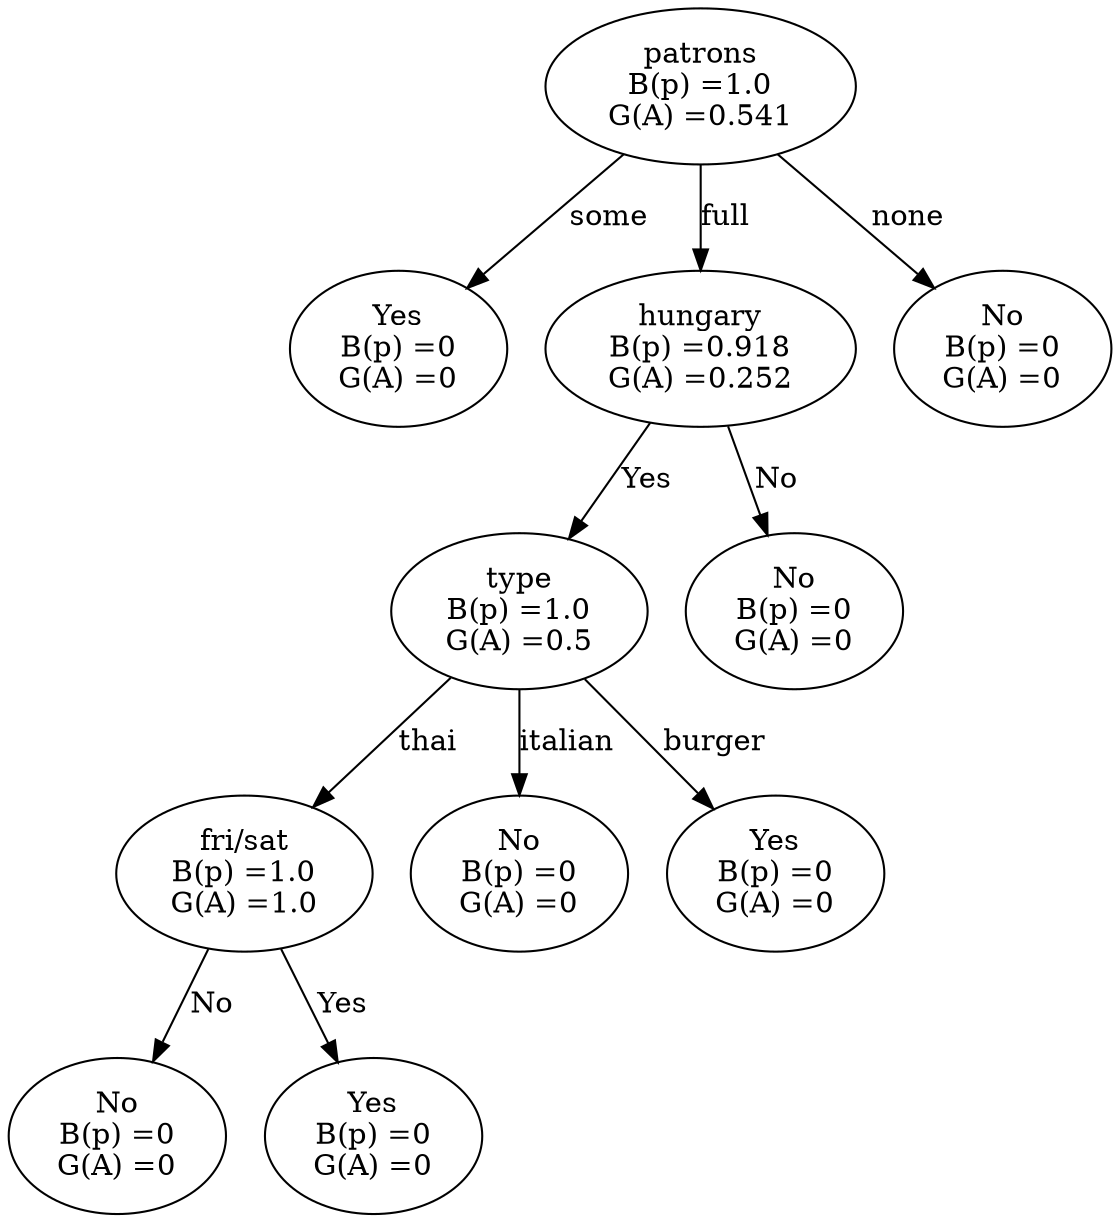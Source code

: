 // The Round Table
digraph "restaurant decision tree" {
	b [label="Yes
B(p) =0
G(A) =0"]
	a [label="patrons
B(p) =1.0
G(A) =0.541"]
	a -> b [label=some]
	c [label="hungary
B(p) =0.918
G(A) =0.252"]
	a [label="patrons
B(p) =1.0
G(A) =0.541"]
	a -> c [label=full]
	d [label="No
B(p) =0
G(A) =0"]
	a [label="patrons
B(p) =1.0
G(A) =0.541"]
	a -> d [label=none]
	e [label="type
B(p) =1.0
G(A) =0.5"]
	c -> e [label=Yes]
	f [label="No
B(p) =0
G(A) =0"]
	c -> f [label=No]
	g [label="fri/sat
B(p) =1.0
G(A) =1.0"]
	e -> g [label=thai]
	h [label="No
B(p) =0
G(A) =0"]
	e -> h [label=italian]
	i [label="Yes
B(p) =0
G(A) =0"]
	e -> i [label=burger]
	j [label="No
B(p) =0
G(A) =0"]
	g -> j [label=No]
	k [label="Yes
B(p) =0
G(A) =0"]
	g -> k [label=Yes]
}

